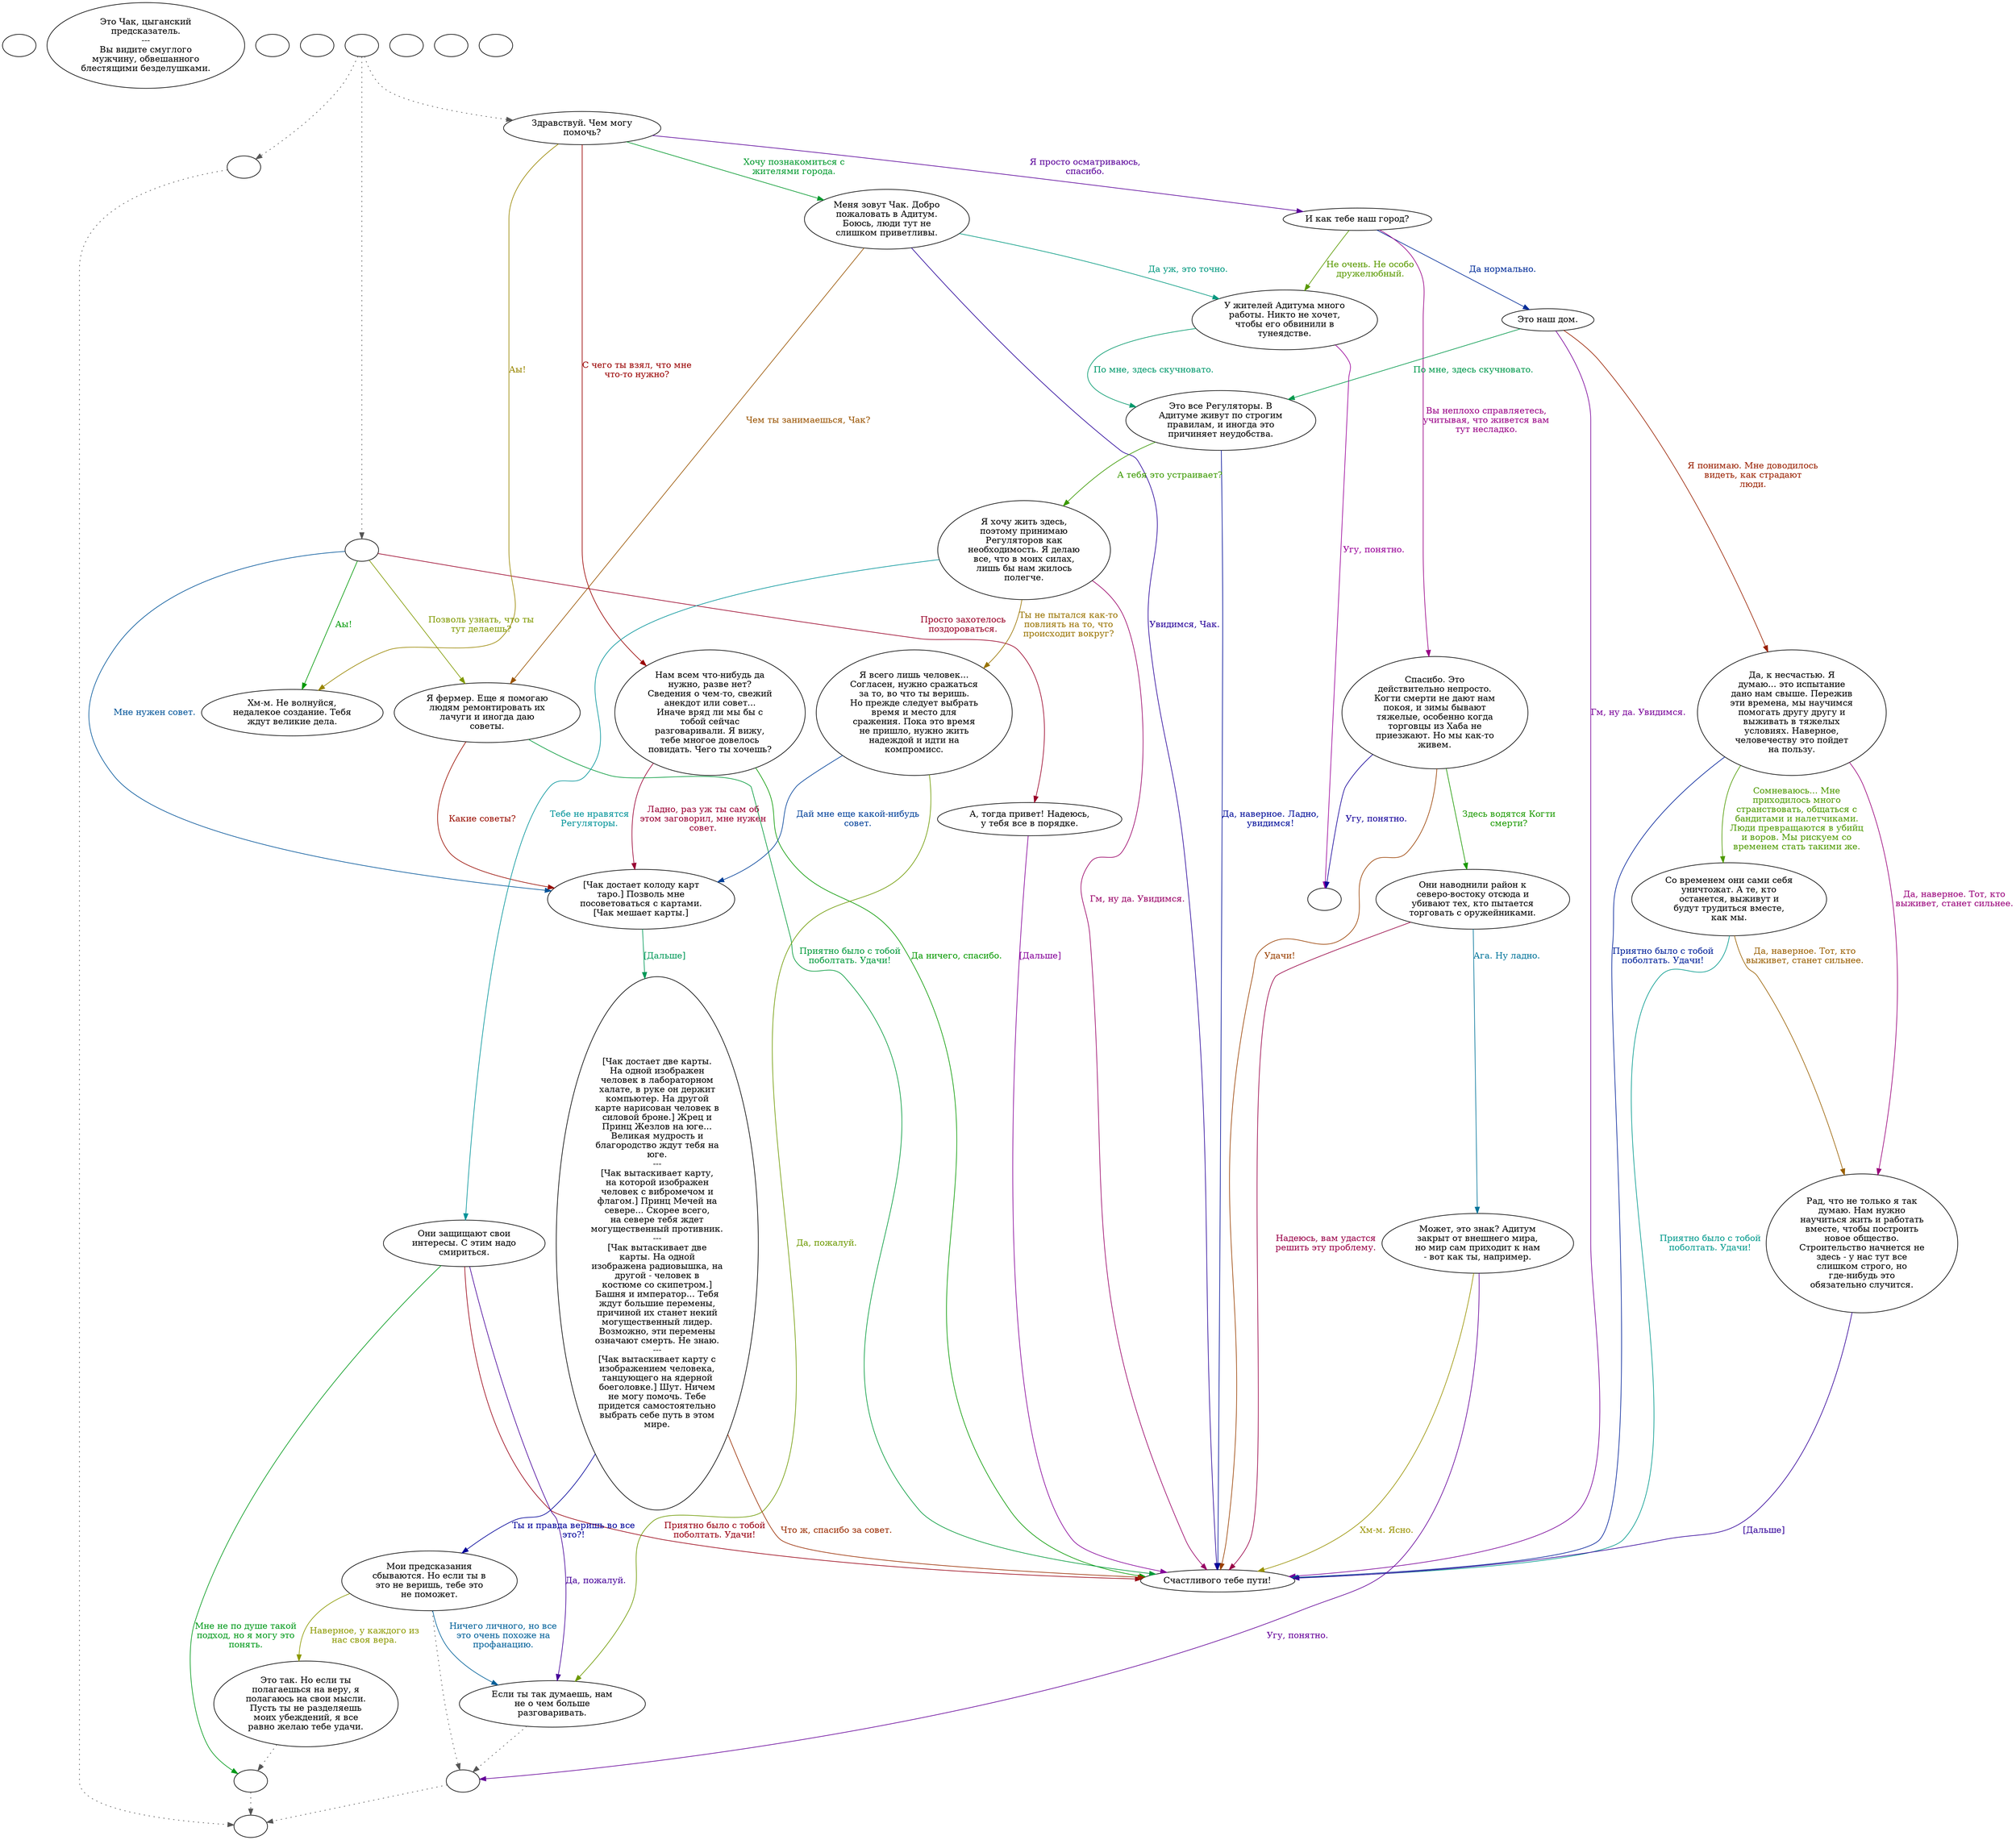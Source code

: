 digraph chuck {
  "start" [style=filled       fillcolor="#FFFFFF"       color="#000000"]
  "start" [label=""]
  "look_at_p_proc" [style=filled       fillcolor="#FFFFFF"       color="#000000"]
  "look_at_p_proc" [label="Это Чак, цыганский\nпредсказатель.\n---\nВы видите смуглого\nмужчину, обвешанного\nблестящими безделушками."]
  "damage_p_proc" [style=filled       fillcolor="#FFFFFF"       color="#000000"]
  "damage_p_proc" [label=""]
  "destroy_p_proc" [style=filled       fillcolor="#FFFFFF"       color="#000000"]
  "destroy_p_proc" [label=""]
  "talk_p_proc" [style=filled       fillcolor="#FFFFFF"       color="#000000"]
  "talk_p_proc" -> "get_reaction" [style=dotted color="#555555"]
  "talk_p_proc" -> "Chuck22" [style=dotted color="#555555"]
  "talk_p_proc" -> "Chuck01" [style=dotted color="#555555"]
  "talk_p_proc" [label=""]
  "critter_p_proc" [style=filled       fillcolor="#FFFFFF"       color="#000000"]
  "critter_p_proc" [label=""]
  "pickup_p_proc" [style=filled       fillcolor="#FFFFFF"       color="#000000"]
  "pickup_p_proc" [label=""]
  "map_enter_p_proc" [style=filled       fillcolor="#FFFFFF"       color="#000000"]
  "map_enter_p_proc" [label=""]
  "Chuck01" [style=filled       fillcolor="#FFFFFF"       color="#000000"]
  "Chuck01" [label="Здравствуй. Чем могу\nпомочь?"]
  "Chuck01" -> "Chuck02" [label="Аы!" color="#998600" fontcolor="#998600"]
  "Chuck01" -> "Chuck03" [label="Я просто осматриваюсь,\nспасибо." color="#590099" fontcolor="#590099"]
  "Chuck01" -> "Chuck04" [label="Хочу познакомиться с\nжителями города." color="#00992D" fontcolor="#00992D"]
  "Chuck01" -> "Chuck05" [label="С чего ты взял, что мне\nчто-то нужно?" color="#990000" fontcolor="#990000"]
  "Chuck02" [style=filled       fillcolor="#FFFFFF"       color="#000000"]
  "Chuck02" [label="Хм-м. Не волнуйся,\nнедалекое создание. Тебя\nждут великие дела."]
  "Chuck03" [style=filled       fillcolor="#FFFFFF"       color="#000000"]
  "Chuck03" [label="И как тебе наш город?"]
  "Chuck03" -> "Chuck09" [label="Да нормально." color="#002D99" fontcolor="#002D99"]
  "Chuck03" -> "Chuck14" [label="Не очень. Не особо\nдружелюбный." color="#599900" fontcolor="#599900"]
  "Chuck03" -> "Chuck15" [label="Вы неплохо справляетесь,\nучитывая, что живется вам\nтут несладко." color="#990086" fontcolor="#990086"]
  "Chuck04" [style=filled       fillcolor="#FFFFFF"       color="#000000"]
  "Chuck04" [label="Меня зовут Чак. Добро\nпожаловать в Адитум.\nБоюсь, люди тут не\nслишком приветливы."]
  "Chuck04" -> "Chuck14" [label="Да уж, это точно." color="#009980" fontcolor="#009980"]
  "Chuck04" -> "Chuck18" [label="Чем ты занимаешься, Чак?" color="#995300" fontcolor="#995300"]
  "Chuck04" -> "ChuckBye" [label="Увидимся, Чак." color="#260099" fontcolor="#260099"]
  "Chuck05" [style=filled       fillcolor="#FFFFFF"       color="#000000"]
  "Chuck05" [label="Нам всем что-нибудь да\nнужно, разве нет?\nСведения о чем-то, свежий\nанекдот или совет...\nИначе вряд ли мы бы с\nтобой сейчас\nразговаривали. Я вижу,\nтебе многое довелось\nповидать. Чего ты хочешь?"]
  "Chuck05" -> "ChuckBye" [label="Да ничего, спасибо." color="#069900" fontcolor="#069900"]
  "Chuck05" -> "ChuckCards" [label="Ладно, раз уж ты сам об\nэтом заговорил, мне нужен\nсовет." color="#990033" fontcolor="#990033"]
  "Chuck06" [style=filled       fillcolor="#FFFFFF"       color="#000000"]
  "Chuck06" -> "DownReact" [style=dotted color="#555555"]
  "Chuck06" [label="Мои предсказания\nсбываются. Но если ты в\nэто не веришь, тебе это\nне поможет."]
  "Chuck06" -> "Chuck07" [label="Ничего личного, но все\nэто очень похоже на\nпрофанацию." color="#006099" fontcolor="#006099"]
  "Chuck06" -> "Chuck08" [label="Наверное, у каждого из\nнас своя вера." color="#8C9900" fontcolor="#8C9900"]
  "Chuck07" [style=filled       fillcolor="#FFFFFF"       color="#000000"]
  "Chuck07" -> "DownReact" [style=dotted color="#555555"]
  "Chuck07" [label="Если ты так думаешь, нам\nне о чем больше\nразговаривать."]
  "Chuck08" [style=filled       fillcolor="#FFFFFF"       color="#000000"]
  "Chuck08" -> "UpReact" [style=dotted color="#555555"]
  "Chuck08" [label="Это так. Но если ты\nполагаешься на веру, я\nполагаюсь на свои мысли.\nПусть ты не разделяешь\nмоих убеждений, я все\nравно желаю тебе удачи."]
  "Chuck09" [style=filled       fillcolor="#FFFFFF"       color="#000000"]
  "Chuck09" [label="Это наш дом."]
  "Chuck09" -> "ChuckBye" [label="Гм, ну да. Увидимся." color="#790099" fontcolor="#790099"]
  "Chuck09" -> "Chuck10" [label="По мне, здесь скучновато." color="#00994C" fontcolor="#00994C"]
  "Chuck09" -> "Chuck19" [label="Я понимаю. Мне доводилось\nвидеть, как страдают\nлюди." color="#992000" fontcolor="#992000"]
  "Chuck10" [style=filled       fillcolor="#FFFFFF"       color="#000000"]
  "Chuck10" [label="Это все Регуляторы. В\nАдитуме живут по строгим\nправилам, и иногда это\nпричиняет неудобства."]
  "Chuck10" -> "ChuckBye" [label="Да, наверное. Ладно,\nувидимся!" color="#000D99" fontcolor="#000D99"]
  "Chuck10" -> "Chuck11" [label="А тебя это устраивает?" color="#3A9900" fontcolor="#3A9900"]
  "Chuck11" [style=filled       fillcolor="#FFFFFF"       color="#000000"]
  "Chuck11" [label="Я хочу жить здесь,\nпоэтому принимаю\nРегуляторов как\nнеобходимость. Я делаю\nвсе, что в моих силах,\nлишь бы нам жилось\nполегче."]
  "Chuck11" -> "ChuckBye" [label="Гм, ну да. Увидимся." color="#990066" fontcolor="#990066"]
  "Chuck11" -> "Chuck12" [label="Тебе не нравятся\nРегуляторы." color="#009399" fontcolor="#009399"]
  "Chuck11" -> "Chuck13" [label="Ты не пытался как-то\nповлиять на то, что\nпроисходит вокруг?" color="#997300" fontcolor="#997300"]
  "Chuck12" [style=filled       fillcolor="#FFFFFF"       color="#000000"]
  "Chuck12" [label="Они защищают свои\nинтересы. С этим надо\nсмириться."]
  "Chuck12" -> "Chuck07" [label="Да, пожалуй." color="#460099" fontcolor="#460099"]
  "Chuck12" -> "UpReact" [label="Мне не по душе такой\nподход, но я могу это\nпонять." color="#009919" fontcolor="#009919"]
  "Chuck12" -> "ChuckBye" [label="Приятно было с тобой\nпоболтать. Удачи!" color="#990013" fontcolor="#990013"]
  "Chuck13" [style=filled       fillcolor="#FFFFFF"       color="#000000"]
  "Chuck13" [label="Я всего лишь человек...\nСогласен, нужно сражаться\nза то, во что ты веришь.\nНо прежде следует выбрать\nвремя и место для\nсражения. Пока это время\nне пришло, нужно жить\nнадеждой и идти на\nкомпромисс."]
  "Chuck13" -> "ChuckCards" [label="Дай мне еще какой-нибудь\nсовет." color="#004099" fontcolor="#004099"]
  "Chuck13" -> "Chuck07" [label="Да, пожалуй." color="#6D9900" fontcolor="#6D9900"]
  "Chuck14" [style=filled       fillcolor="#FFFFFF"       color="#000000"]
  "Chuck14" [label="У жителей Адитума много\nработы. Никто не хочет,\nчтобы его обвинили в\nтунеядстве."]
  "Chuck14" -> "ChuckEnd" [label="Угу, понятно." color="#990099" fontcolor="#990099"]
  "Chuck14" -> "Chuck10" [label="По мне, здесь скучновато." color="#00996C" fontcolor="#00996C"]
  "Chuck15" [style=filled       fillcolor="#FFFFFF"       color="#000000"]
  "Chuck15" [label="Спасибо. Это\nдействительно непросто.\nКогти смерти не дают нам\nпокоя, и зимы бывают\nтяжелые, особенно когда\nторговцы из Хаба не\nприезжают. Но мы как-то\nживем."]
  "Chuck15" -> "ChuckBye" [label="Удачи!" color="#993F00" fontcolor="#993F00"]
  "Chuck15" -> "ChuckEnd" [label="Угу, понятно." color="#130099" fontcolor="#130099"]
  "Chuck15" -> "Chuck16" [label="Здесь водятся Когти\nсмерти?" color="#1A9900" fontcolor="#1A9900"]
  "Chuck16" [style=filled       fillcolor="#FFFFFF"       color="#000000"]
  "Chuck16" [label="Они наводнили район к\nсеверо-востоку отсюда и\nубивают тех, кто пытается\nторговать с оружейниками."]
  "Chuck16" -> "ChuckBye" [label="Надеюсь, вам удастся\nрешить эту проблему." color="#990047" fontcolor="#990047"]
  "Chuck16" -> "Chuck17" [label="Ага. Ну ладно." color="#007399" fontcolor="#007399"]
  "Chuck17" [style=filled       fillcolor="#FFFFFF"       color="#000000"]
  "Chuck17" [label="Может, это знак? Адитум\nзакрыт от внешнего мира,\nно мир сам приходит к нам\n- вот как ты, например."]
  "Chuck17" -> "ChuckBye" [label="Хм-м. Ясно." color="#999200" fontcolor="#999200"]
  "Chuck17" -> "DownReact" [label="Угу, понятно." color="#650099" fontcolor="#650099"]
  "Chuck18" [style=filled       fillcolor="#FFFFFF"       color="#000000"]
  "Chuck18" [label="Я фермер. Еще я помогаю\nлюдям ремонтировать их\nлачуги и иногда даю\nсоветы."]
  "Chuck18" -> "ChuckBye" [label="Приятно было с тобой\nпоболтать. Удачи!" color="#009939" fontcolor="#009939"]
  "Chuck18" -> "ChuckCards" [label="Какие советы?" color="#990C00" fontcolor="#990C00"]
  "Chuck19" [style=filled       fillcolor="#FFFFFF"       color="#000000"]
  "Chuck19" [label="Да, к несчастью. Я\nдумаю... это испытание\nдано нам свыше. Пережив\nэти времена, мы научимся\nпомогать другу другу и\nвыживать в тяжелых\nусловиях. Наверное,\nчеловечеству это пойдет\nна пользу."]
  "Chuck19" -> "ChuckBye" [label="Приятно было с тобой\nпоболтать. Удачи!" color="#002099" fontcolor="#002099"]
  "Chuck19" -> "Chuck20" [label="Сомневаюсь... Мне\nприходилось много\nстранствовать, общаться с\nбандитами и налетчиками.\nЛюди превращаются в убийц\nи воров. Мы рискуем со\nвременем стать такими же." color="#4D9900" fontcolor="#4D9900"]
  "Chuck19" -> "Chuck21" [label="Да, наверное. Тот, кто\nвыживет, станет сильнее." color="#99007A" fontcolor="#99007A"]
  "Chuck20" [style=filled       fillcolor="#FFFFFF"       color="#000000"]
  "Chuck20" [label="Со временем они сами себя\nуничтожат. А те, кто\nостанется, выживут и\nбудут трудиться вместе,\nкак мы."]
  "Chuck20" -> "ChuckBye" [label="Приятно было с тобой\nпоболтать. Удачи!" color="#00998C" fontcolor="#00998C"]
  "Chuck20" -> "Chuck21" [label="Да, наверное. Тот, кто\nвыживет, станет сильнее." color="#995F00" fontcolor="#995F00"]
  "Chuck21" [style=filled       fillcolor="#FFFFFF"       color="#000000"]
  "Chuck21" [label="Рад, что не только я так\nдумаю. Нам нужно\nнаучиться жить и работать\nвместе, чтобы построить\nновое общество.\nСтроительство начнется не\nздесь - у нас тут все\nслишком строго, но\nгде-нибудь это\nобязательно случится."]
  "Chuck21" -> "ChuckBye" [label="[Дальше]" color="#320099" fontcolor="#320099"]
  "Chuck22" [style=filled       fillcolor="#FFFFFF"       color="#000000"]
  "Chuck22" [label=""]
  "Chuck22" -> "Chuck02" [label="Аы!" color="#009906" fontcolor="#009906"]
  "Chuck22" -> "Chuck23" [label="Просто захотелось\nпоздороваться." color="#990027" fontcolor="#990027"]
  "Chuck22" -> "ChuckCards" [label="Мне нужен совет." color="#005499" fontcolor="#005499"]
  "Chuck22" -> "Chuck18" [label="Позволь узнать, что ты\nтут делаешь?" color="#809900" fontcolor="#809900"]
  "Chuck23" [style=filled       fillcolor="#FFFFFF"       color="#000000"]
  "Chuck23" [label="А, тогда привет! Надеюсь,\nу тебя все в порядке."]
  "Chuck23" -> "ChuckBye" [label="[Дальше]" color="#850099" fontcolor="#850099"]
  "ChuckCards" [style=filled       fillcolor="#FFFFFF"       color="#000000"]
  "ChuckCards" [label="[Чак достает колоду карт\nтаро.] Позволь мне\nпосоветоваться с картами.\n[Чак мешает карты.]"]
  "ChuckCards" -> "ChuckCards2" [label="[Дальше]" color="#009958" fontcolor="#009958"]
  "ChuckCards2" [style=filled       fillcolor="#FFFFFF"       color="#000000"]
  "ChuckCards2" [label="[Чак достает две карты.\nНа одной изображен\nчеловек в лабораторном\nхалате, в руке он держит\nкомпьютер. На другой\nкарте нарисован человек в\nсиловой броне.] Жрец и\nПринц Жезлов на юге...\nВеликая мудрость и\nблагородство ждут тебя на\nюге.\n---\n[Чак вытаскивает карту,\nна которой изображен\nчеловек с вибромечом и\nфлагом.] Принц Мечей на\nсевере... Скорее всего,\nна севере тебя ждет\nмогущественный противник.\n---\n[Чак вытаскивает две\nкарты. На одной\nизображена радиовышка, на\nдругой - человек в\nкостюме со скипетром.]\nБашня и император... Тебя\nждут большие перемены,\nпричиной их станет некий\nмогущественный лидер.\nВозможно, эти перемены\nозначают смерть. Не знаю.\n---\n[Чак вытаскивает карту с\nизображением человека,\nтанцующего на ядерной\nбоеголовке.] Шут. Ничем\nне могу помочь. Тебе\nпридется самостоятельно\nвыбрать себе путь в этом\nмире."]
  "ChuckCards2" -> "ChuckBye" [label="Что ж, спасибо за совет." color="#992C00" fontcolor="#992C00"]
  "ChuckCards2" -> "Chuck06" [label="Ты и правда веришь во все\nэто?!" color="#000199" fontcolor="#000199"]
  "ChuckBye" [style=filled       fillcolor="#FFFFFF"       color="#000000"]
  "ChuckBye" [label="Счастливого тебе пути!"]
  "ChuckEnd" [style=filled       fillcolor="#FFFFFF"       color="#000000"]
  "ChuckEnd" [label=""]
  "get_reaction" [style=filled       fillcolor="#FFFFFF"       color="#000000"]
  "get_reaction" -> "ReactToLevel" [style=dotted color="#555555"]
  "get_reaction" [label=""]
  "ReactToLevel" [style=filled       fillcolor="#FFFFFF"       color="#000000"]
  "ReactToLevel" [label=""]
  "UpReact" [style=filled       fillcolor="#FFFFFF"       color="#000000"]
  "UpReact" -> "ReactToLevel" [style=dotted color="#555555"]
  "UpReact" [label=""]
  "DownReact" [style=filled       fillcolor="#FFFFFF"       color="#000000"]
  "DownReact" -> "ReactToLevel" [style=dotted color="#555555"]
  "DownReact" [label=""]
}